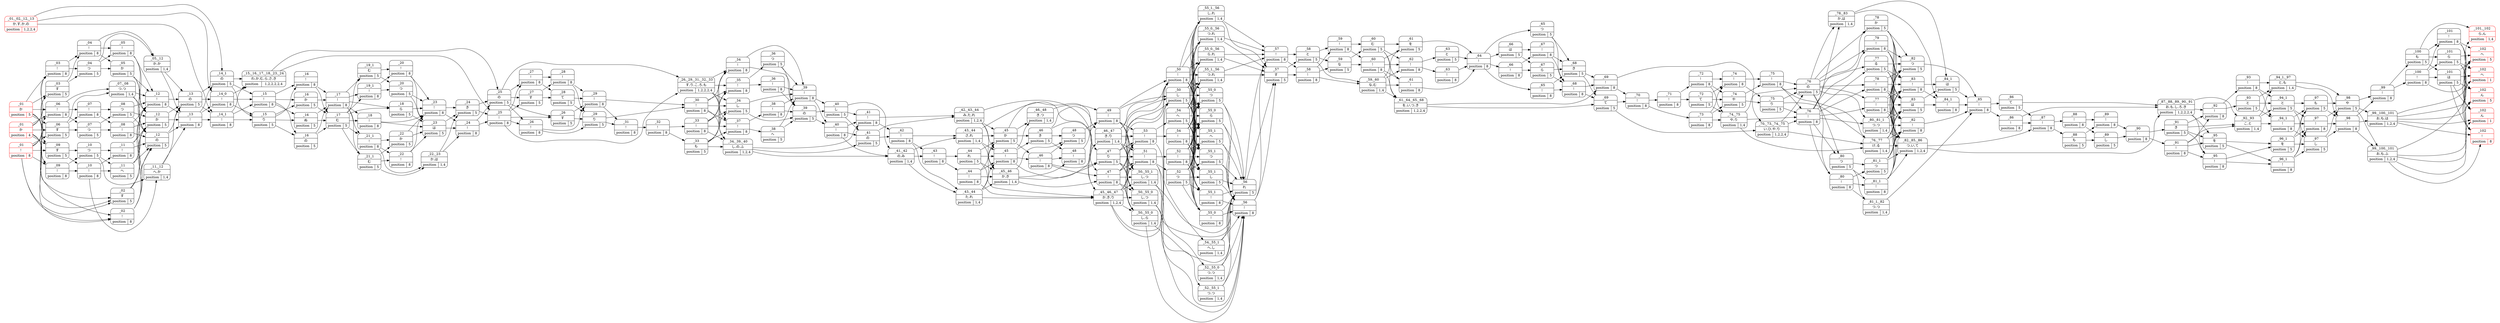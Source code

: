 digraph readings {
  graph [dpi=150, rankdir = LR];
  subgraph g0 {
    subgraph clusterHeads0 {
      color=transparent
      node66 [color=red, shape=Mrecord, label="_01|か|{position|5}", group=0];
      node9 [color=red, shape=Mrecord, label="_01,_02,_12,_13|か,す,か,の|{position|1,2,2,4}", group=0];
      node53 [color=red, shape=Mrecord, label="_01|か|{position|4}", group=0];
      node215 [color=red, shape=Mrecord, label="_01|!|{position|8}", group=0];
    }
    subgraph clusterTails {
      color=transparent
      node208 [color=red, shape=Mrecord, label="_102|へ|{position|5}", group=0];
      node27 [color=red, shape=Mrecord, label="_102|へ|{position|1}", group=0];
      node169 [color=red, shape=Mrecord, label="_102|ん|{position|5}", group=0];
      node65 [color=red, shape=Mrecord, label="_101,_102|ら,ん|{position|1,4}", group=0];
      node220 [color=red, shape=Mrecord, label="_102|ん|{position|1}", group=0];
      node44 [color=red, shape=Mrecord, label="_102|!|{position|8}", group=0];
    }
    subgraph clusterMiddles {
      color=transparent
      node155 [shape=Mrecord, label="_61|を|{position|5}", group=0];
      node206 [shape=Mrecord, label="_45,_46|か,き|{position|1,4}", group=0];
      node196 [shape=Mrecord, label="_22|か|{position|5}", group=0];
      node62 [shape=Mrecord, label="_11|!|{position|8}", group=0];
      node59 [shape=Mrecord, label="_55_0|ら|{position|5}", group=0];
      node7 [shape=Mrecord, label="_21_1|!|{position|8}", group=0];
      node175 [shape=Mrecord, label="_30|!|{position|8}", group=0];
      node174 [shape=Mrecord, label="_28|て|{position|5}", group=0];
      node183 [shape=Mrecord, label="_58|!|{position|8}", group=0];
      node101 [shape=Mrecord, label="_70,_73,_74,_75|い,ひ,や,り|{position|1,2,2,4}", group=0];
      node163 [shape=Mrecord, label="_05|か|{position|5}", group=0];
      node226 [shape=Mrecord, label="_06|!|{position|8}", group=0];
      node79 [shape=Mrecord, label="_12|の|{position|5}", group=0];
      node33 [shape=Mrecord, label="_22,_23|か,は|{position|1,4}", group=0];
      node71 [shape=Mrecord, label="_27|!|{position|8}", group=0];
      node150 [shape=Mrecord, label="_26,_29,_31,_32,_33|す,り,こ,ろ,も|{position|1,2,2,2,4}", group=0];
      node1 [shape=Mrecord, label="_49|!|{position|8}", group=0];
      node131 [shape=Mrecord, label="_28|!|{position|8}", group=0];
      node154 [shape=Mrecord, label="_41,_42|の,み|{position|1,4}", group=0];
      node115 [shape=Mrecord, label="_79|!|{position|8}", group=0];
      node182 [shape=Mrecord, label="_40|し|{position|5}", group=0];
      node181 [shape=Mrecord, label="_95|!|{position|8}", group=0];
      node188 [shape=Mrecord, label="_77|!|{position|8}", group=0];
      node90 [shape=Mrecord, label="_94_1,_97|と,も|{position|1,4}", group=0];
      node110 [shape=Mrecord, label="_22|!|{position|8}", group=0];
      node193 [shape=Mrecord, label="_50,_55_0|し,つ|{position|1,4}", group=0];
      node57 [shape=Mrecord, label="_67|ら|{position|5}", group=0];
      node116 [shape=Mrecord, label="_98|!|{position|8}", group=0];
      node112 [shape=Mrecord, label="_63|と|{position|5}", group=0];
      node177 [shape=Mrecord, label="_23|!|{position|8}", group=0];
      node184 [shape=Mrecord, label="_99|!|{position|8}", group=0];
      node232 [shape=Mrecord, label="_94_1|!|{position|8}", group=0];
      node72 [shape=Mrecord, label="_93|!|{position|8}", group=0];
      node158 [shape=Mrecord, label="_86|て|{position|5}", group=0];
      node3 [shape=Mrecord, label="_67|!|{position|8}", group=0];
      node73 [shape=Mrecord, label="_81_1|つ|{position|5}", group=0];
      node31 [shape=Mrecord, label="_55_0|つ|{position|5}", group=0];
      node64 [shape=Mrecord, label="_63|!|{position|8}", group=0];
      node121 [shape=Mrecord, label="_39|!|{position|8}", group=0];
      node134 [shape=Mrecord, label="_13|!|{position|8}", group=0];
      node60 [shape=Mrecord, label="_62|!|{position|8}", group=0];
      node128 [shape=Mrecord, label="_60|!|{position|8}", group=0];
      node156 [shape=Mrecord, label="_16|か|{position|5}", group=0];
      node38 [shape=Mrecord, label="_10|つ|{position|5}", group=0];
      node194 [shape=Mrecord, label="_55_1|!|{position|8}", group=0];
      node111 [shape=Mrecord, label="_86|!|{position|8}", group=0];
      node18 [shape=Mrecord, label="_04|!|{position|8}", group=0];
      node229 [shape=Mrecord, label="_07,_08|つ,つ|{position|1,4}", group=0];
      node179 [shape=Mrecord, label="_101|!|{position|8}", group=0];
      node186 [shape=Mrecord, label="_36|!|{position|8}", group=0];
      node135 [shape=Mrecord, label="_99,_100,_101|お,も,は|{position|1,2,4}", group=0];
      node231 [shape=Mrecord, label="_43,_44|た,れ|{position|1,4}", group=0];
      node4 [shape=Mrecord, label="_55_0|!|{position|8}", group=0];
      node76 [shape=Mrecord, label="_05|!|{position|8}", group=0];
      node67 [shape=Mrecord, label="_08|!|{position|8}", group=0];
      node225 [shape=Mrecord, label="_11|へ|{position|5}", group=0];
      node165 [shape=Mrecord, label="_17|む|{position|5}", group=0];
      node127 [shape=Mrecord, label="_24|!|{position|8}", group=0];
      node140 [shape=Mrecord, label="_54|!|{position|8}", group=0];
      node63 [shape=Mrecord, label="_80|!|{position|8}", group=0];
      node46 [shape=Mrecord, label="_42,_43,_44|み,た,れ|{position|1,2,4}", group=0];
      node126 [shape=Mrecord, label="_59,_60|な,む|{position|1,4}", group=0];
      node74 [shape=Mrecord, label="_72|て|{position|5}", group=0];
      node8 [shape=Mrecord, label="_40|!|{position|8}", group=0];
      node147 [shape=Mrecord, label="_82,_85,_86|つ,い,て|{position|1,2,4}", group=0];
      node117 [shape=Mrecord, label="_92,_93|こ,と|{position|1,4}", group=0];
      node48 [shape=Mrecord, label="_94_1|と|{position|5}", group=0];
      node227 [shape=Mrecord, label="_88|も|{position|5}", group=0];
      node210 [shape=Mrecord, label="_15|り|{position|5}", group=0];
      node0 [shape=Mrecord, label="_76,_77|け,る|{position|1,4}", group=0];
      node41 [shape=Mrecord, label="_101|は|{position|5}", group=0];
      node22 [shape=Mrecord, label="_41|の|{position|5}", group=0];
      node11 [shape=Mrecord, label="_55_0,_56|つ,れ|{position|1,4}", group=0];
      node230 [shape=Mrecord, label="_13|の|{position|5}", group=0];
      node160 [shape=Mrecord, label="_50,_55_1|し,つ|{position|1,4}", group=0];
      node61 [shape=Mrecord, label="_09|す|{position|5}", group=0];
      node17 [shape=Mrecord, label="_27|す|{position|5}", group=0];
      node211 [shape=Mrecord, label="_36|つ|{position|5}", group=0];
      node89 [shape=Mrecord, label="_08|つ|{position|5}", group=0];
      node171 [shape=Mrecord, label="_52,_55_0|つ,つ|{position|1,4}", group=0];
      node125 [shape=Mrecord, label="_55_1|し|{position|5}", group=0];
      node178 [shape=Mrecord, label="_06|す|{position|5}", group=0];
      node145 [shape=Mrecord, label="_43,_44|さ,れ|{position|1,4}", group=0];
      node45 [shape=Mrecord, label="_56|れ|{position|5}", group=0];
      node20 [shape=Mrecord, label="_68|!|{position|8}", group=0];
      node80 [shape=Mrecord, label="_69|!|{position|8}", group=0];
      node70 [shape=Mrecord, label="_16|!|{position|8}", group=0];
      node146 [shape=Mrecord, label="_26|す|{position|5}", group=0];
      node129 [shape=Mrecord, label="_89|し|{position|5}", group=0];
      node56 [shape=Mrecord, label="_95|を|{position|5}", group=0];
      node207 [shape=Mrecord, label="_38|!|{position|8}", group=0];
      node142 [shape=Mrecord, label="_84_1|!|{position|8}", group=0];
      node200 [shape=Mrecord, label="_91|き|{position|5}", group=0];
      node216 [shape=Mrecord, label="_55_1|つ|{position|5}", group=0];
      node12 [shape=Mrecord, label="_14_1|の|{position|5}", group=0];
      node19 [shape=Mrecord, label="_57|!|{position|8}", group=0];
      node223 [shape=Mrecord, label="_24|き|{position|5}", group=0];
      node50 [shape=Mrecord, label="_18|ら|{position|5}", group=0];
      node28 [shape=Mrecord, label="_87|!|{position|8}", group=0];
      node190 [shape=Mrecord, label="_32|!|{position|8}", group=0];
      node198 [shape=Mrecord, label="_37|!|{position|8}", group=0];
      node139 [shape=Mrecord, label="_38|へ|{position|5}", group=0];
      node24 [shape=Mrecord, label="_100|!|{position|8}", group=0];
      node23 [shape=Mrecord, label="_100|も|{position|5}", group=0];
      node202 [shape=Mrecord, label="_57|す|{position|5}", group=0];
      node185 [shape=Mrecord, label="_97|し|{position|5}", group=0];
      node113 [shape=Mrecord, label="_69|て|{position|5}", group=0];
      node10 [shape=Mrecord, label="_10|!|{position|8}", group=0];
      node118 [shape=Mrecord, label="_74|や|{position|5}", group=0];
      node143 [shape=Mrecord, label="_02|!|{position|8}", group=0];
      node75 [shape=Mrecord, label="_47|!|{position|8}", group=0];
      node152 [shape=Mrecord, label="_78|!|{position|8}", group=0];
      node83 [shape=Mrecord, label="_31|!|{position|8}", group=0];
      node199 [shape=Mrecord, label="_26|!|{position|8}", group=0];
      node209 [shape=Mrecord, label="_56|!|{position|8}", group=0];
      node192 [shape=Mrecord, label="_25|!|{position|8}", group=0];
      node204 [shape=Mrecord, label="_45|!|{position|8}", group=0];
      node29 [shape=Mrecord, label="_55_1,_56|し,れ|{position|1,4}", group=0];
      node36 [shape=Mrecord, label="_72|!|{position|8}", group=0];
      node40 [shape=Mrecord, label="_04|つ|{position|5}", group=0];
      node81 [shape=Mrecord, label="_65|!|{position|8}", group=0];
      node13 [shape=Mrecord, label="_97|!|{position|8}", group=0];
      node26 [shape=Mrecord, label="_46|!|{position|8}", group=0];
      node224 [shape=Mrecord, label="_50,_55_0|し,ら|{position|1,4}", group=0];
      node109 [shape=Mrecord, label="_60|む|{position|5}", group=0];
      node78 [shape=Mrecord, label="_20|つ|{position|5}", group=0];
      node144 [shape=Mrecord, label="_66|!|{position|8}", group=0];
      node157 [shape=Mrecord, label="_15|!|{position|8}", group=0];
      node84 [shape=Mrecord, label="_96_1|!|{position|8}", group=0];
      node212 [shape=Mrecord, label="_64|!|{position|8}", group=0];
      node141 [shape=Mrecord, label="_90|!|{position|8}", group=0];
      node82 [shape=Mrecord, label="_80|つ|{position|5}", group=0];
      node149 [shape=Mrecord, label="_14_0|!|{position|8}", group=0];
      node203 [shape=Mrecord, label="_34|!|{position|8}", group=0];
      node35 [shape=Mrecord, label="_99,_100,_101|お,も,ふ|{position|1,2,4}", group=0];
      node6 [shape=Mrecord, label="_66|は|{position|5}", group=0];
      node138 [shape=Mrecord, label="_34|し|{position|5}", group=0];
      node195 [shape=Mrecord, label="_89|!|{position|8}", group=0];
      node5 [shape=Mrecord, label="_11,_12|へ,か|{position|1,4}", group=0];
      node95 [shape=Mrecord, label="_07|!|{position|8}", group=0];
      node170 [shape=Mrecord, label="_16|の|{position|5}", group=0];
      node238 [shape=Mrecord, label="_78|か|{position|5}", group=0];
      node21 [shape=Mrecord, label="_48|つ|{position|5}", group=0];
      node15 [shape=Mrecord, label="_74,_75|や,り|{position|1,4}", group=0];
      node87 [shape=Mrecord, label="_83|!|{position|8}", group=0];
      node148 [shape=Mrecord, label="_03|!|{position|8}", group=0];
      node103 [shape=Mrecord, label="_55_0,_56|ら,れ|{position|1,4}", group=0];
      node97 [shape=Mrecord, label="_29|り|{position|5}", group=0];
      node52 [shape=Mrecord, label="_25|の|{position|5}", group=0];
      node2 [shape=Mrecord, label="_84_1|は|{position|5}", group=0];
      node107 [shape=Mrecord, label="_87,_88,_89,_90,_91|お,も,し,ろ,き|{position|1,2,2,2,4}", group=0];
      node124 [shape=Mrecord, label="_52,_55_1|つ,つ|{position|1,4}", group=0];
      node191 [shape=Mrecord, label="_83|は|{position|5}", group=0];
      node39 [shape=Mrecord, label="_23|は|{position|5}", group=0];
      node205 [shape=Mrecord, label="_54,_55_1|へ,し|{position|1,4}", group=0];
      node234 [shape=Mrecord, label="_21_1|む|{position|5}", group=0];
      node236 [shape=Mrecord, label="_58|と|{position|5}", group=0];
      node221 [shape=Mrecord, label="_101|ら|{position|5}", group=0];
      node34 [shape=Mrecord, label="_75|り|{position|5}", group=0];
      node25 [shape=Mrecord, label="_80,_81_1|つ,つ|{position|1,4}", group=0];
      node218 [shape=Mrecord, label="_39|の|{position|5}", group=0];
      node86 [shape=Mrecord, label="_02|す|{position|5}", group=0];
      node14 [shape=Mrecord, label="_97|も|{position|5}", group=0];
      node176 [shape=Mrecord, label="_44|れ|{position|5}", group=0];
      node16 [shape=Mrecord, label="_77|る|{position|5}", group=0];
      node153 [shape=Mrecord, label="_16|ぬ|{position|5}", group=0];
      node120 [shape=Mrecord, label="_55_1|へ|{position|5}", group=0];
      node122 [shape=Mrecord, label="_93|と|{position|5}", group=0];
      node68 [shape=Mrecord, label="_12|か|{position|5}", group=0];
      node137 [shape=Mrecord, label="_98|や|{position|5}", group=0];
      node189 [shape=Mrecord, label="_82|つ|{position|5}", group=0];
      node162 [shape=Mrecord, label="_33|!|{position|8}", group=0];
      node197 [shape=Mrecord, label="_96_1|を|{position|5}", group=0];
      node69 [shape=Mrecord, label="_54|へ|{position|5}", group=0];
      node167 [shape=Mrecord, label="_59|な|{position|5}", group=0];
      node104 [shape=Mrecord, label="_74|!|{position|8}", group=0];
      node30 [shape=Mrecord, label="_42|!|{position|8}", group=0];
      node88 [shape=Mrecord, label="_43|!|{position|8}", group=0];
      node99 [shape=Mrecord, label="_73|!|{position|8}", group=0];
      node43 [shape=Mrecord, label="_46,_48|き,つ|{position|1,4}", group=0];
      node217 [shape=Mrecord, label="_12|!|{position|8}", group=0];
      node151 [shape=Mrecord, label="_92|!|{position|8}", group=0];
      node228 [shape=Mrecord, label="_88|!|{position|8}", group=0];
      node166 [shape=Mrecord, label="_41|!|{position|8}", group=0];
      node187 [shape=Mrecord, label="_52|つ|{position|5}", group=0];
      node42 [shape=Mrecord, label="_61|!|{position|8}", group=0];
      node54 [shape=Mrecord, label="_20|!|{position|8}", group=0];
      node108 [shape=Mrecord, label="_09|!|{position|8}", group=0];
      node32 [shape=Mrecord, label="_35|!|{position|8}", group=0];
      node235 [shape=Mrecord, label="_45,_46,_47|か,き,り|{position|1,2,4}", group=0];
      node96 [shape=Mrecord, label="_19_1|!|{position|8}", group=0];
      node123 [shape=Mrecord, label="_46|き|{position|5}", group=0];
      node164 [shape=Mrecord, label="_52|!|{position|8}", group=0];
      node106 [shape=Mrecord, label="_65|つ|{position|5}", group=0];
      node93 [shape=Mrecord, label="_59|!|{position|8}", group=0];
      node100 [shape=Mrecord, label="_91|!|{position|8}", group=0];
      node172 [shape=Mrecord, label="_82|!|{position|8}", group=0];
      node219 [shape=Mrecord, label="_53|!|{position|8}", group=0];
      node201 [shape=Mrecord, label="_78,_83|か,は|{position|1,4}", group=0];
      node159 [shape=Mrecord, label="_14_1|!|{position|8}", group=0];
      node233 [shape=Mrecord, label="_48|!|{position|8}", group=0];
      node47 [shape=Mrecord, label="_29|!|{position|8}", group=0];
      node114 [shape=Mrecord, label="_68|き|{position|5}", group=0];
      node58 [shape=Mrecord, label="_51|!|{position|8}", group=0];
      node213 [shape=Mrecord, label="_75|!|{position|8}", group=0];
      node136 [shape=Mrecord, label="_15,_16,_17,_18,_23,_24|わ,か,む,ら,さ,き|{position|1,2,2,2,2,4}", group=0];
      node102 [shape=Mrecord, label="_81_1,_82|つ,つ|{position|1,4}", group=0];
      node37 [shape=Mrecord, label="_76|!|{position|8}", group=0];
      node51 [shape=Mrecord, label="_50|!|{position|8}", group=0];
      node92 [shape=Mrecord, label="_03|す|{position|5}", group=0];
      node119 [shape=Mrecord, label="_07|つ|{position|5}", group=0];
      node173 [shape=Mrecord, label="_70|!|{position|8}", group=0];
      node94 [shape=Mrecord, label="_44|!|{position|8}", group=0];
      node180 [shape=Mrecord, label="_17|!|{position|8}", group=0];
      node222 [shape=Mrecord, label="_71|!|{position|8}", group=0];
      node237 [shape=Mrecord, label="_18|!|{position|8}", group=0];
      node133 [shape=Mrecord, label="_46,_47|き,り|{position|1,4}", group=0];
      node85 [shape=Mrecord, label="_19_1|む|{position|5}", group=0];
      node168 [shape=Mrecord, label="_61,_64,_65,_68|を,い,つ,き|{position|1,2,2,4}", group=0];
      node91 [shape=Mrecord, label="_34,_39,_40|し,の,ふ|{position|1,2,4}", group=0];
      node49 [shape=Mrecord, label="_81_1|!|{position|8}", group=0];
      node130 [shape=Mrecord, label="_47|り|{position|5}", group=0];
      node214 [shape=Mrecord, label="_50|し|{position|5}", group=0];
      node98 [shape=Mrecord, label="_05,_12|か,か|{position|1,4}", group=0];
      node105 [shape=Mrecord, label="_85|!|{position|8}", group=0];
      node77 [shape=Mrecord, label="_55_1,_56|つ,れ|{position|1,4}", group=0];
      node132 [shape=Mrecord, label="_76|の|{position|5}", group=0];
      node55 [shape=Mrecord, label="_45|か|{position|5}", group=0];
      node161 [shape=Mrecord, label="_33|も|{position|5}", group=0];
    }
  }
  node0->node87;
  node0->node147;
  node0->node172;
  node0->node189;
  node0->node191;
  node1->node51;
  node1->node58;
  node1->node160;
  node1->node193;
  node1->node214;
  node1->node219;
  node1->node224;
  node2->node105;
  node3->node20;
  node3->node114;
  node4->node45;
  node4->node209;
  node5->node134;
  node5->node230;
  node6->node3;
  node6->node57;
  node7->node33;
  node7->node110;
  node7->node196;
  node8->node22;
  node8->node154;
  node8->node166;
  node9->node12;
  node9->node149;
  node9->node159;
  node10->node5;
  node10->node62;
  node10->node225;
  node11->node19;
  node11->node202;
  node12->node136;
  node12->node157;
  node12->node210;
  node13->node116;
  node13->node137;
  node14->node116;
  node14->node137;
  node15->node0;
  node15->node37;
  node15->node132;
  node16->node87;
  node16->node147;
  node16->node172;
  node16->node189;
  node16->node191;
  node17->node131;
  node17->node174;
  node18->node76;
  node18->node98;
  node18->node163;
  node19->node183;
  node19->node236;
  node20->node80;
  node20->node113;
  node21->node1;
  node22->node30;
  node22->node46;
  node23->node41;
  node23->node65;
  node23->node179;
  node23->node221;
  node24->node41;
  node24->node65;
  node24->node179;
  node24->node221;
  node25->node87;
  node25->node147;
  node25->node172;
  node25->node189;
  node25->node191;
  node26->node21;
  node26->node75;
  node26->node130;
  node26->node233;
  node28->node227;
  node28->node228;
  node29->node19;
  node29->node202;
  node30->node88;
  node30->node145;
  node30->node231;
  node31->node45;
  node31->node209;
  node32->node186;
  node32->node211;
  node33->node127;
  node33->node223;
  node34->node0;
  node34->node37;
  node34->node132;
  node35->node27;
  node35->node44;
  node35->node169;
  node35->node208;
  node35->node220;
  node36->node15;
  node36->node104;
  node36->node118;
  node37->node16;
  node37->node25;
  node37->node63;
  node37->node82;
  node37->node115;
  node37->node152;
  node37->node188;
  node37->node201;
  node37->node238;
  node38->node5;
  node38->node62;
  node38->node225;
  node39->node127;
  node39->node223;
  node40->node76;
  node40->node98;
  node40->node163;
  node41->node27;
  node41->node44;
  node41->node169;
  node41->node208;
  node41->node220;
  node42->node212;
  node43->node1;
  node45->node19;
  node45->node202;
  node46->node55;
  node46->node204;
  node46->node206;
  node46->node235;
  node47->node83;
  node47->node175;
  node48->node13;
  node48->node14;
  node48->node185;
  node49->node87;
  node49->node147;
  node49->node172;
  node49->node189;
  node49->node191;
  node50->node39;
  node50->node177;
  node51->node4;
  node51->node11;
  node51->node29;
  node51->node31;
  node51->node59;
  node51->node77;
  node51->node103;
  node51->node120;
  node51->node125;
  node51->node194;
  node51->node216;
  node52->node17;
  node52->node71;
  node52->node146;
  node52->node150;
  node52->node199;
  node53->node61;
  node53->node86;
  node53->node92;
  node53->node108;
  node53->node143;
  node53->node148;
  node53->node178;
  node53->node226;
  node54->node39;
  node54->node177;
  node55->node26;
  node55->node43;
  node55->node123;
  node55->node133;
  node56->node84;
  node56->node197;
  node57->node20;
  node57->node114;
  node58->node124;
  node58->node164;
  node58->node171;
  node58->node187;
  node59->node45;
  node59->node209;
  node60->node64;
  node60->node112;
  node61->node10;
  node61->node38;
  node62->node68;
  node62->node79;
  node62->node217;
  node63->node49;
  node63->node73;
  node63->node102;
  node64->node212;
  node66->node61;
  node66->node86;
  node66->node92;
  node66->node108;
  node66->node143;
  node66->node148;
  node66->node178;
  node66->node226;
  node67->node68;
  node67->node79;
  node67->node217;
  node68->node134;
  node68->node230;
  node69->node4;
  node69->node11;
  node69->node29;
  node69->node31;
  node69->node59;
  node69->node77;
  node69->node103;
  node69->node120;
  node69->node125;
  node69->node194;
  node69->node216;
  node70->node165;
  node70->node180;
  node71->node131;
  node71->node174;
  node72->node48;
  node72->node90;
  node72->node232;
  node73->node87;
  node73->node147;
  node73->node172;
  node73->node189;
  node73->node191;
  node74->node15;
  node74->node104;
  node74->node118;
  node75->node51;
  node75->node58;
  node75->node160;
  node75->node193;
  node75->node214;
  node75->node219;
  node75->node224;
  node76->node68;
  node76->node79;
  node76->node217;
  node77->node19;
  node77->node202;
  node78->node39;
  node78->node177;
  node79->node134;
  node79->node230;
  node80->node101;
  node80->node173;
  node81->node20;
  node81->node114;
  node82->node49;
  node82->node73;
  node82->node102;
  node83->node190;
  node84->node13;
  node84->node14;
  node84->node185;
  node85->node54;
  node85->node78;
  node86->node68;
  node86->node79;
  node86->node217;
  node87->node2;
  node87->node142;
  node88->node94;
  node88->node176;
  node89->node68;
  node89->node79;
  node89->node217;
  node90->node116;
  node90->node137;
  node91->node22;
  node91->node154;
  node91->node166;
  node92->node18;
  node92->node40;
  node93->node109;
  node93->node128;
  node94->node55;
  node94->node204;
  node94->node206;
  node94->node235;
  node95->node67;
  node95->node89;
  node96->node54;
  node96->node78;
  node97->node83;
  node97->node175;
  node98->node134;
  node98->node230;
  node99->node15;
  node99->node104;
  node99->node118;
  node100->node56;
  node100->node117;
  node100->node151;
  node100->node181;
  node101->node0;
  node101->node37;
  node101->node132;
  node102->node105;
  node103->node19;
  node103->node202;
  node104->node34;
  node104->node213;
  node105->node111;
  node105->node158;
  node106->node20;
  node106->node114;
  node107->node56;
  node107->node117;
  node107->node151;
  node107->node181;
  node108->node10;
  node108->node38;
  node109->node42;
  node109->node60;
  node109->node155;
  node109->node168;
  node110->node39;
  node110->node177;
  node111->node28;
  node111->node107;
  node112->node212;
  node113->node101;
  node113->node173;
  node114->node80;
  node114->node113;
  node115->node87;
  node115->node147;
  node115->node172;
  node115->node189;
  node115->node191;
  node116->node35;
  node116->node135;
  node116->node184;
  node117->node48;
  node117->node90;
  node117->node232;
  node118->node34;
  node118->node213;
  node119->node67;
  node119->node89;
  node120->node45;
  node120->node209;
  node121->node8;
  node121->node182;
  node122->node48;
  node122->node90;
  node122->node232;
  node123->node21;
  node123->node75;
  node123->node130;
  node123->node233;
  node124->node45;
  node124->node209;
  node125->node45;
  node125->node209;
  node126->node42;
  node126->node60;
  node126->node155;
  node126->node168;
  node127->node52;
  node127->node192;
  node128->node42;
  node128->node60;
  node128->node155;
  node128->node168;
  node129->node141;
  node130->node51;
  node130->node58;
  node130->node160;
  node130->node193;
  node130->node214;
  node130->node219;
  node130->node224;
  node131->node47;
  node131->node97;
  node132->node16;
  node132->node25;
  node132->node63;
  node132->node82;
  node132->node115;
  node132->node152;
  node132->node188;
  node132->node201;
  node132->node238;
  node133->node51;
  node133->node58;
  node133->node160;
  node133->node193;
  node133->node214;
  node133->node219;
  node133->node224;
  node134->node12;
  node134->node149;
  node134->node159;
  node135->node27;
  node135->node44;
  node135->node169;
  node135->node208;
  node135->node220;
  node136->node52;
  node136->node192;
  node137->node35;
  node137->node135;
  node137->node184;
  node138->node121;
  node138->node218;
  node139->node121;
  node139->node218;
  node140->node4;
  node140->node11;
  node140->node29;
  node140->node31;
  node140->node59;
  node140->node77;
  node140->node103;
  node140->node120;
  node140->node125;
  node140->node194;
  node140->node216;
  node141->node100;
  node141->node200;
  node142->node105;
  node143->node68;
  node143->node79;
  node143->node217;
  node144->node3;
  node144->node57;
  node145->node55;
  node145->node204;
  node145->node206;
  node145->node235;
  node146->node47;
  node146->node97;
  node147->node28;
  node147->node107;
  node148->node18;
  node148->node40;
  node149->node136;
  node149->node157;
  node149->node210;
  node150->node32;
  node150->node91;
  node150->node138;
  node150->node198;
  node150->node203;
  node151->node72;
  node151->node122;
  node152->node87;
  node152->node147;
  node152->node172;
  node152->node189;
  node152->node191;
  node153->node165;
  node153->node180;
  node154->node88;
  node154->node145;
  node154->node231;
  node155->node212;
  node156->node165;
  node156->node180;
  node157->node70;
  node157->node153;
  node157->node156;
  node157->node170;
  node158->node28;
  node158->node107;
  node159->node136;
  node159->node157;
  node159->node210;
  node160->node45;
  node160->node209;
  node161->node32;
  node161->node91;
  node161->node138;
  node161->node198;
  node161->node203;
  node162->node32;
  node162->node91;
  node162->node138;
  node162->node198;
  node162->node203;
  node163->node68;
  node163->node79;
  node163->node217;
  node164->node4;
  node164->node11;
  node164->node29;
  node164->node31;
  node164->node59;
  node164->node77;
  node164->node103;
  node164->node120;
  node164->node125;
  node164->node194;
  node164->node216;
  node165->node7;
  node165->node50;
  node165->node85;
  node165->node96;
  node165->node234;
  node165->node237;
  node166->node30;
  node166->node46;
  node167->node109;
  node167->node128;
  node168->node80;
  node168->node113;
  node170->node165;
  node170->node180;
  node171->node45;
  node171->node209;
  node172->node105;
  node173->node99;
  node173->node222;
  node174->node47;
  node174->node97;
  node175->node32;
  node175->node91;
  node175->node138;
  node175->node198;
  node175->node203;
  node176->node55;
  node176->node204;
  node176->node206;
  node176->node235;
  node177->node127;
  node177->node223;
  node178->node95;
  node178->node119;
  node178->node229;
  node179->node27;
  node179->node44;
  node179->node169;
  node179->node208;
  node179->node220;
  node180->node7;
  node180->node50;
  node180->node85;
  node180->node96;
  node180->node234;
  node180->node237;
  node181->node84;
  node181->node197;
  node182->node22;
  node182->node154;
  node182->node166;
  node183->node93;
  node183->node126;
  node183->node167;
  node184->node23;
  node184->node24;
  node185->node116;
  node185->node137;
  node186->node121;
  node186->node218;
  node187->node4;
  node187->node11;
  node187->node29;
  node187->node31;
  node187->node59;
  node187->node77;
  node187->node103;
  node187->node120;
  node187->node125;
  node187->node194;
  node187->node216;
  node188->node87;
  node188->node147;
  node188->node172;
  node188->node189;
  node188->node191;
  node189->node105;
  node190->node161;
  node190->node162;
  node191->node2;
  node191->node142;
  node192->node17;
  node192->node71;
  node192->node146;
  node192->node150;
  node192->node199;
  node193->node45;
  node193->node209;
  node194->node45;
  node194->node209;
  node195->node141;
  node196->node39;
  node196->node177;
  node197->node13;
  node197->node14;
  node197->node185;
  node198->node139;
  node198->node207;
  node199->node47;
  node199->node97;
  node200->node56;
  node200->node117;
  node200->node151;
  node200->node181;
  node201->node2;
  node201->node142;
  node202->node183;
  node202->node236;
  node203->node121;
  node203->node218;
  node204->node26;
  node204->node43;
  node204->node123;
  node204->node133;
  node205->node45;
  node205->node209;
  node206->node21;
  node206->node75;
  node206->node130;
  node206->node233;
  node207->node121;
  node207->node218;
  node209->node19;
  node209->node202;
  node210->node70;
  node210->node153;
  node210->node156;
  node210->node170;
  node211->node121;
  node211->node218;
  node212->node6;
  node212->node81;
  node212->node106;
  node212->node144;
  node213->node0;
  node213->node37;
  node213->node132;
  node214->node4;
  node214->node11;
  node214->node29;
  node214->node31;
  node214->node59;
  node214->node77;
  node214->node103;
  node214->node120;
  node214->node125;
  node214->node194;
  node214->node216;
  node215->node61;
  node215->node86;
  node215->node92;
  node215->node108;
  node215->node143;
  node215->node148;
  node215->node178;
  node215->node226;
  node216->node45;
  node216->node209;
  node217->node134;
  node217->node230;
  node218->node8;
  node218->node182;
  node219->node69;
  node219->node140;
  node219->node205;
  node221->node27;
  node221->node44;
  node221->node169;
  node221->node208;
  node221->node220;
  node222->node36;
  node222->node74;
  node223->node52;
  node223->node192;
  node224->node45;
  node224->node209;
  node225->node68;
  node225->node79;
  node225->node217;
  node226->node95;
  node226->node119;
  node226->node229;
  node227->node129;
  node227->node195;
  node228->node129;
  node228->node195;
  node229->node68;
  node229->node79;
  node229->node217;
  node230->node12;
  node230->node149;
  node230->node159;
  node231->node55;
  node231->node204;
  node231->node206;
  node231->node235;
  node232->node13;
  node232->node14;
  node232->node185;
  node233->node1;
  node234->node33;
  node234->node110;
  node234->node196;
  node235->node51;
  node235->node58;
  node235->node160;
  node235->node193;
  node235->node214;
  node235->node219;
  node235->node224;
  node236->node93;
  node236->node126;
  node236->node167;
  node237->node39;
  node237->node177;
  node238->node87;
  node238->node147;
  node238->node172;
  node238->node189;
  node238->node191;
}
